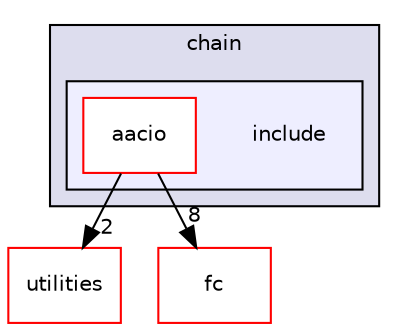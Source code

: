 digraph "libraries/chain/include" {
  compound=true
  node [ fontsize="10", fontname="Helvetica"];
  edge [ labelfontsize="10", labelfontname="Helvetica"];
  subgraph clusterdir_94df585d4e205d65756e56c0817a7014 {
    graph [ bgcolor="#ddddee", pencolor="black", label="chain" fontname="Helvetica", fontsize="10", URL="dir_94df585d4e205d65756e56c0817a7014.html"]
  subgraph clusterdir_a71d7923f5ab56910d75ee22c339d1cc {
    graph [ bgcolor="#eeeeff", pencolor="black", label="" URL="dir_a71d7923f5ab56910d75ee22c339d1cc.html"];
    dir_a71d7923f5ab56910d75ee22c339d1cc [shape=plaintext label="include"];
    dir_8a88855a0da32cf68b5cddbf2c05c4bb [shape=box label="aacio" color="red" fillcolor="white" style="filled" URL="dir_8a88855a0da32cf68b5cddbf2c05c4bb.html"];
  }
  }
  dir_a30dd237a17b2665ddc12b9cc8f78a5c [shape=box label="utilities" fillcolor="white" style="filled" color="red" URL="dir_a30dd237a17b2665ddc12b9cc8f78a5c.html"];
  dir_56daa494bb75cf236510b0cc285437d6 [shape=box label="fc" fillcolor="white" style="filled" color="red" URL="dir_56daa494bb75cf236510b0cc285437d6.html"];
  dir_8a88855a0da32cf68b5cddbf2c05c4bb->dir_a30dd237a17b2665ddc12b9cc8f78a5c [headlabel="2", labeldistance=1.5 headhref="dir_000007_001717.html"];
  dir_8a88855a0da32cf68b5cddbf2c05c4bb->dir_56daa494bb75cf236510b0cc285437d6 [headlabel="8", labeldistance=1.5 headhref="dir_000007_000010.html"];
}
